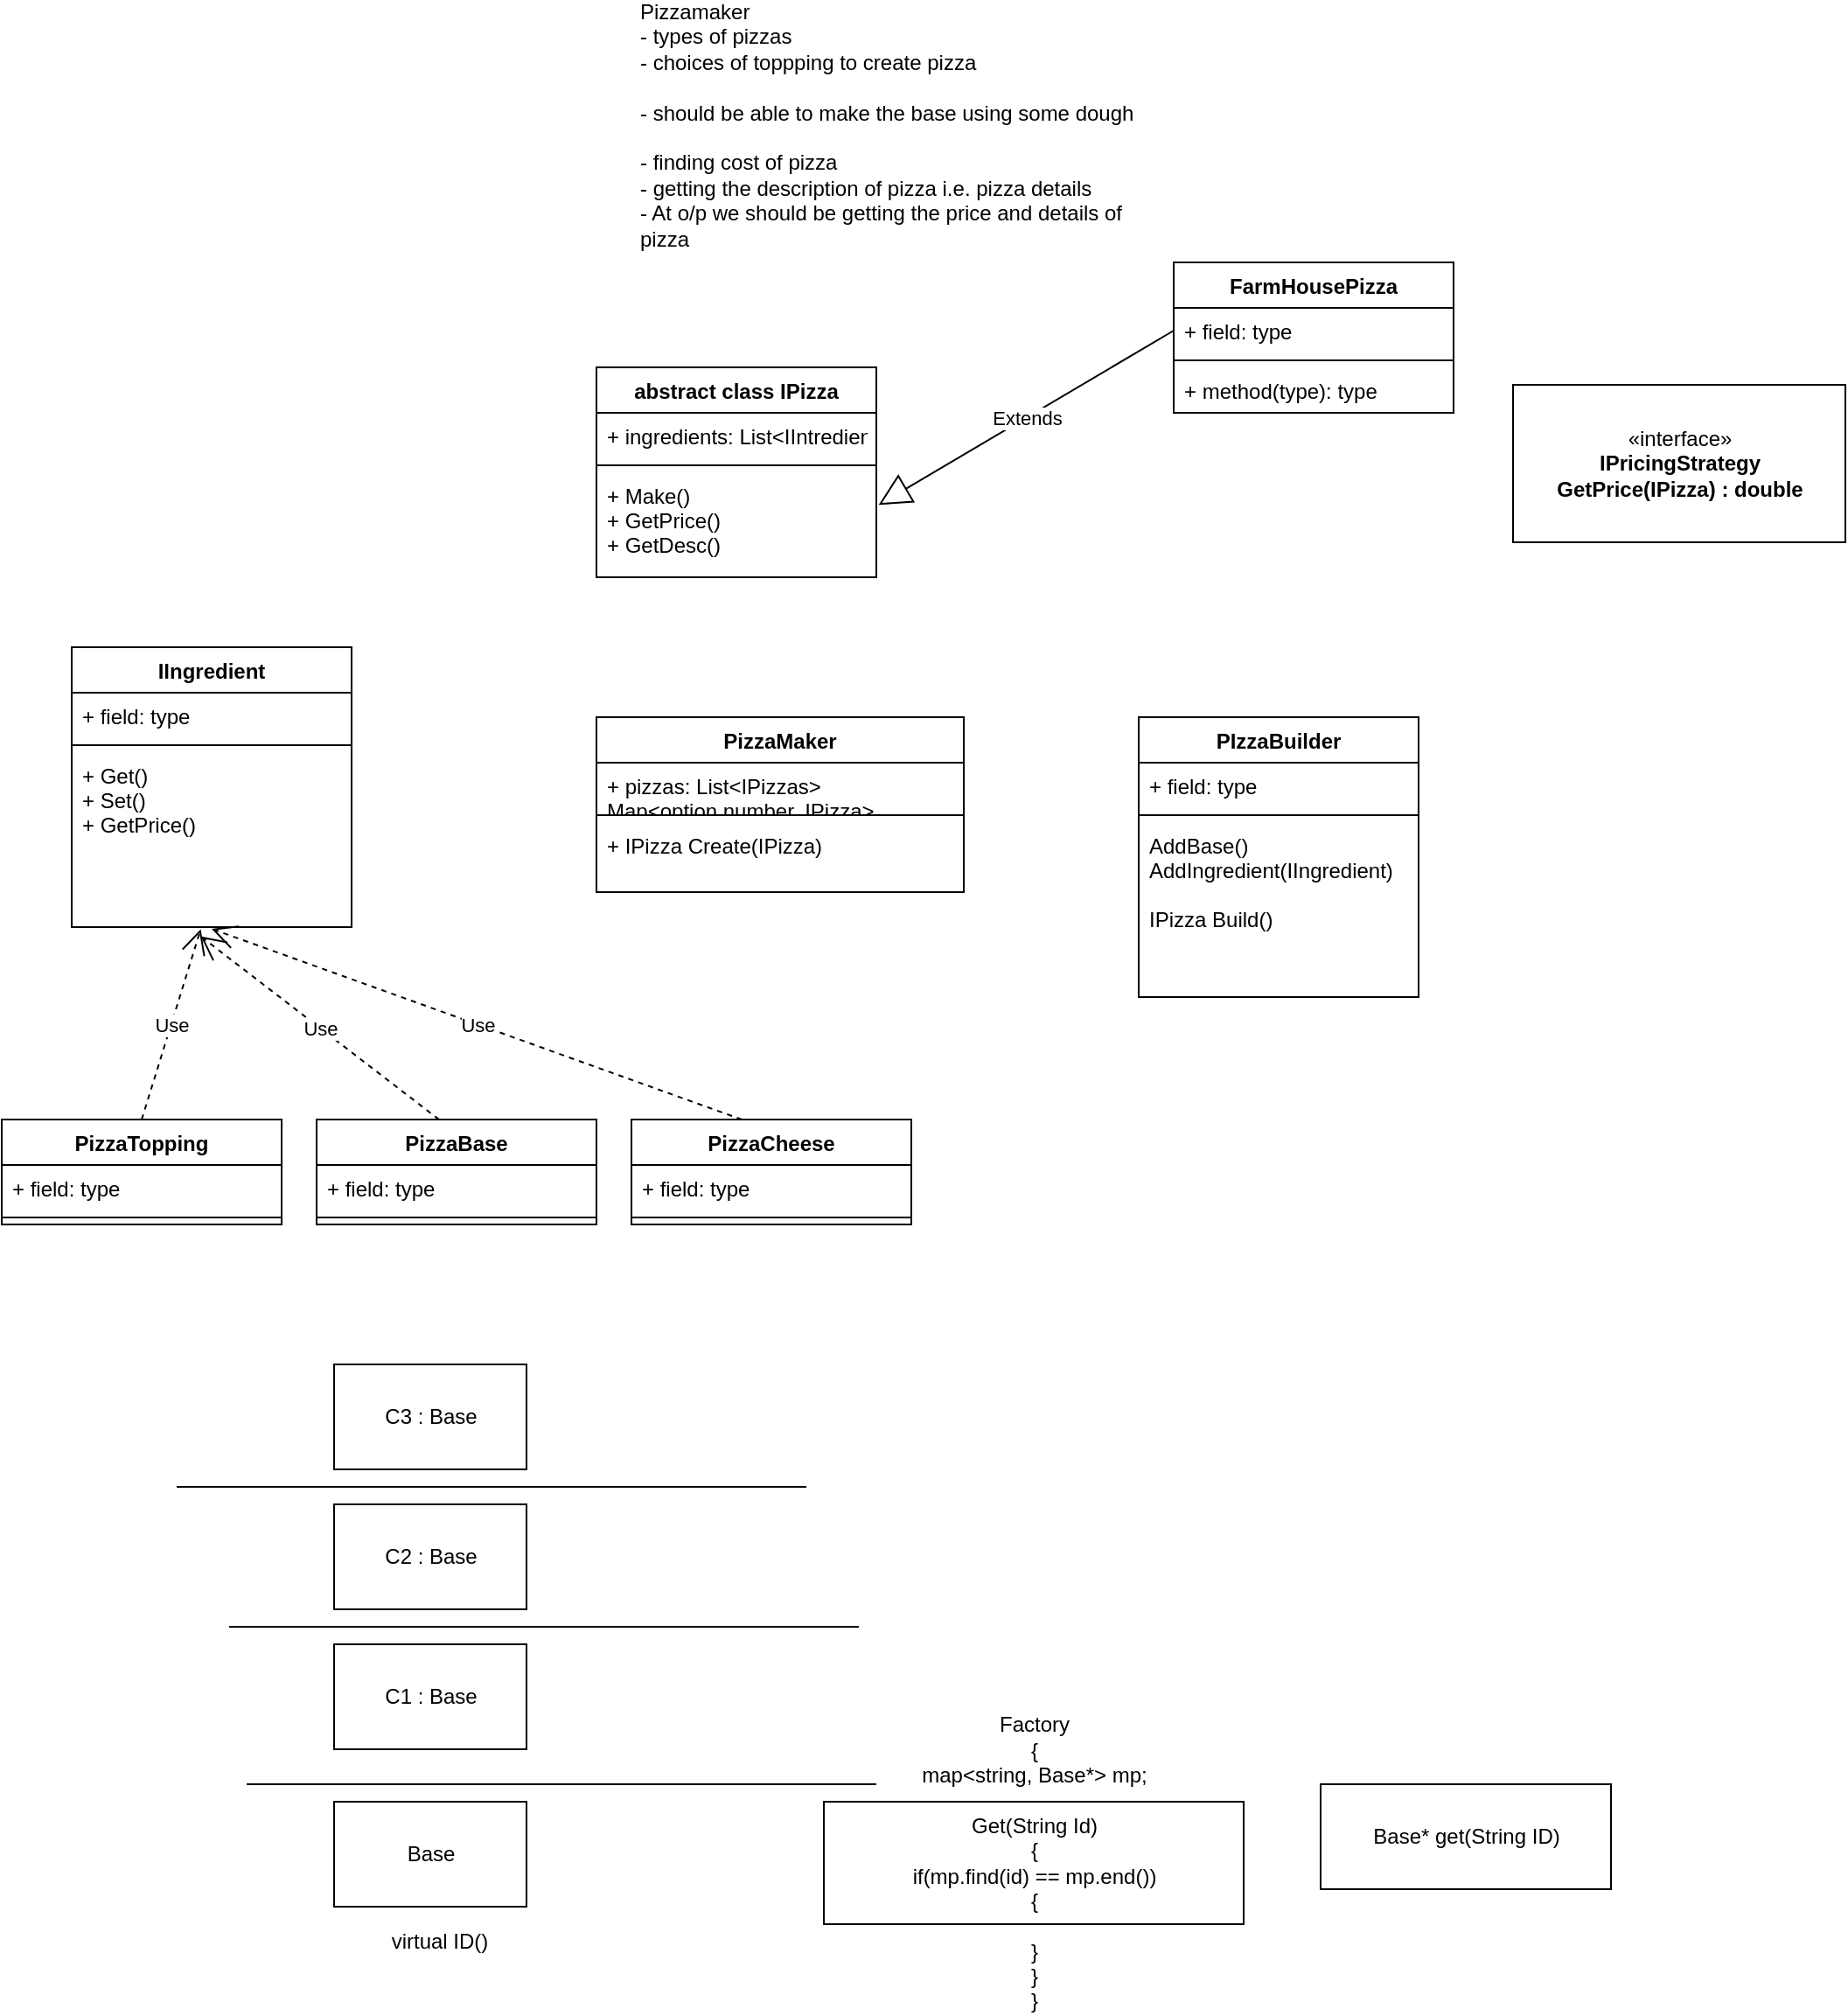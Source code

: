 <mxfile version="14.9.6" type="github">
  <diagram id="C5RBs43oDa-KdzZeNtuy" name="Page-1">
    <mxGraphModel dx="2012" dy="603" grid="1" gridSize="10" guides="1" tooltips="1" connect="1" arrows="1" fold="1" page="1" pageScale="1" pageWidth="827" pageHeight="1169" math="0" shadow="0">
      <root>
        <mxCell id="WIyWlLk6GJQsqaUBKTNV-0" />
        <mxCell id="WIyWlLk6GJQsqaUBKTNV-1" parent="WIyWlLk6GJQsqaUBKTNV-0" />
        <mxCell id="H3H_tEZ85ApfrO30SGfh-0" value="Pizzamaker&lt;br&gt;- types of pizzas &lt;br&gt;- choices of toppping to create pizza&lt;br&gt;&lt;br&gt;- should be able to make the base using some dough&lt;br&gt;&lt;br&gt;- finding cost of pizza&lt;br&gt;&lt;div&gt;- getting the description of pizza i.e. pizza details&lt;/div&gt;&lt;div&gt;- At o/p we should be getting the price and details of pizza&lt;br&gt;&lt;/div&gt;" style="text;html=1;strokeColor=none;fillColor=none;spacing=5;spacingTop=-20;whiteSpace=wrap;overflow=hidden;rounded=0;" vertex="1" parent="WIyWlLk6GJQsqaUBKTNV-1">
          <mxGeometry x="-280" y="20" width="310" height="150" as="geometry" />
        </mxCell>
        <mxCell id="H3H_tEZ85ApfrO30SGfh-1" value="abstract class IPizza" style="swimlane;fontStyle=1;align=center;verticalAlign=top;childLayout=stackLayout;horizontal=1;startSize=26;horizontalStack=0;resizeParent=1;resizeParentMax=0;resizeLast=0;collapsible=1;marginBottom=0;" vertex="1" parent="WIyWlLk6GJQsqaUBKTNV-1">
          <mxGeometry x="-300" y="220" width="160" height="120" as="geometry" />
        </mxCell>
        <mxCell id="H3H_tEZ85ApfrO30SGfh-2" value="+  ingredients: List&lt;IIntredient&gt;" style="text;strokeColor=none;fillColor=none;align=left;verticalAlign=top;spacingLeft=4;spacingRight=4;overflow=hidden;rotatable=0;points=[[0,0.5],[1,0.5]];portConstraint=eastwest;" vertex="1" parent="H3H_tEZ85ApfrO30SGfh-1">
          <mxGeometry y="26" width="160" height="26" as="geometry" />
        </mxCell>
        <mxCell id="H3H_tEZ85ApfrO30SGfh-3" value="" style="line;strokeWidth=1;fillColor=none;align=left;verticalAlign=middle;spacingTop=-1;spacingLeft=3;spacingRight=3;rotatable=0;labelPosition=right;points=[];portConstraint=eastwest;" vertex="1" parent="H3H_tEZ85ApfrO30SGfh-1">
          <mxGeometry y="52" width="160" height="8" as="geometry" />
        </mxCell>
        <mxCell id="H3H_tEZ85ApfrO30SGfh-4" value="+ Make()&#xa;+ GetPrice()&#xa;+ GetDesc()&#xa;&#xa;&#xa;" style="text;strokeColor=none;fillColor=none;align=left;verticalAlign=top;spacingLeft=4;spacingRight=4;overflow=hidden;rotatable=0;points=[[0,0.5],[1,0.5]];portConstraint=eastwest;" vertex="1" parent="H3H_tEZ85ApfrO30SGfh-1">
          <mxGeometry y="60" width="160" height="60" as="geometry" />
        </mxCell>
        <mxCell id="H3H_tEZ85ApfrO30SGfh-5" value="«interface»&lt;br&gt;&lt;div&gt;&lt;b&gt;IPricingStrategy&lt;/b&gt;&lt;/div&gt;&lt;div&gt;&lt;b&gt;GetPrice(IPizza) : double&lt;br&gt;&lt;/b&gt;&lt;/div&gt;" style="html=1;" vertex="1" parent="WIyWlLk6GJQsqaUBKTNV-1">
          <mxGeometry x="224" y="230" width="190" height="90" as="geometry" />
        </mxCell>
        <mxCell id="H3H_tEZ85ApfrO30SGfh-6" value="IIngredient" style="swimlane;fontStyle=1;align=center;verticalAlign=top;childLayout=stackLayout;horizontal=1;startSize=26;horizontalStack=0;resizeParent=1;resizeParentMax=0;resizeLast=0;collapsible=1;marginBottom=0;" vertex="1" parent="WIyWlLk6GJQsqaUBKTNV-1">
          <mxGeometry x="-600" y="380" width="160" height="160" as="geometry" />
        </mxCell>
        <mxCell id="H3H_tEZ85ApfrO30SGfh-7" value="+ field: type" style="text;strokeColor=none;fillColor=none;align=left;verticalAlign=top;spacingLeft=4;spacingRight=4;overflow=hidden;rotatable=0;points=[[0,0.5],[1,0.5]];portConstraint=eastwest;" vertex="1" parent="H3H_tEZ85ApfrO30SGfh-6">
          <mxGeometry y="26" width="160" height="26" as="geometry" />
        </mxCell>
        <mxCell id="H3H_tEZ85ApfrO30SGfh-8" value="" style="line;strokeWidth=1;fillColor=none;align=left;verticalAlign=middle;spacingTop=-1;spacingLeft=3;spacingRight=3;rotatable=0;labelPosition=right;points=[];portConstraint=eastwest;" vertex="1" parent="H3H_tEZ85ApfrO30SGfh-6">
          <mxGeometry y="52" width="160" height="8" as="geometry" />
        </mxCell>
        <mxCell id="H3H_tEZ85ApfrO30SGfh-9" value="+ Get()&#xa;+ Set()&#xa;+ GetPrice()&#xa;&#xa;&#xa;" style="text;strokeColor=none;fillColor=none;align=left;verticalAlign=top;spacingLeft=4;spacingRight=4;overflow=hidden;rotatable=0;points=[[0,0.5],[1,0.5]];portConstraint=eastwest;" vertex="1" parent="H3H_tEZ85ApfrO30SGfh-6">
          <mxGeometry y="60" width="160" height="100" as="geometry" />
        </mxCell>
        <mxCell id="H3H_tEZ85ApfrO30SGfh-11" value="PizzaTopping" style="swimlane;fontStyle=1;align=center;verticalAlign=top;childLayout=stackLayout;horizontal=1;startSize=26;horizontalStack=0;resizeParent=1;resizeParentMax=0;resizeLast=0;collapsible=1;marginBottom=0;" vertex="1" parent="WIyWlLk6GJQsqaUBKTNV-1">
          <mxGeometry x="-640" y="650" width="160" height="60" as="geometry" />
        </mxCell>
        <mxCell id="H3H_tEZ85ApfrO30SGfh-12" value="+ field: type" style="text;strokeColor=none;fillColor=none;align=left;verticalAlign=top;spacingLeft=4;spacingRight=4;overflow=hidden;rotatable=0;points=[[0,0.5],[1,0.5]];portConstraint=eastwest;" vertex="1" parent="H3H_tEZ85ApfrO30SGfh-11">
          <mxGeometry y="26" width="160" height="26" as="geometry" />
        </mxCell>
        <mxCell id="H3H_tEZ85ApfrO30SGfh-13" value="" style="line;strokeWidth=1;fillColor=none;align=left;verticalAlign=middle;spacingTop=-1;spacingLeft=3;spacingRight=3;rotatable=0;labelPosition=right;points=[];portConstraint=eastwest;" vertex="1" parent="H3H_tEZ85ApfrO30SGfh-11">
          <mxGeometry y="52" width="160" height="8" as="geometry" />
        </mxCell>
        <mxCell id="H3H_tEZ85ApfrO30SGfh-15" value="PizzaBase" style="swimlane;fontStyle=1;align=center;verticalAlign=top;childLayout=stackLayout;horizontal=1;startSize=26;horizontalStack=0;resizeParent=1;resizeParentMax=0;resizeLast=0;collapsible=1;marginBottom=0;" vertex="1" parent="WIyWlLk6GJQsqaUBKTNV-1">
          <mxGeometry x="-460" y="650" width="160" height="60" as="geometry" />
        </mxCell>
        <mxCell id="H3H_tEZ85ApfrO30SGfh-16" value="+ field: type" style="text;strokeColor=none;fillColor=none;align=left;verticalAlign=top;spacingLeft=4;spacingRight=4;overflow=hidden;rotatable=0;points=[[0,0.5],[1,0.5]];portConstraint=eastwest;" vertex="1" parent="H3H_tEZ85ApfrO30SGfh-15">
          <mxGeometry y="26" width="160" height="26" as="geometry" />
        </mxCell>
        <mxCell id="H3H_tEZ85ApfrO30SGfh-17" value="" style="line;strokeWidth=1;fillColor=none;align=left;verticalAlign=middle;spacingTop=-1;spacingLeft=3;spacingRight=3;rotatable=0;labelPosition=right;points=[];portConstraint=eastwest;" vertex="1" parent="H3H_tEZ85ApfrO30SGfh-15">
          <mxGeometry y="52" width="160" height="8" as="geometry" />
        </mxCell>
        <mxCell id="H3H_tEZ85ApfrO30SGfh-18" value="PizzaCheese" style="swimlane;fontStyle=1;align=center;verticalAlign=top;childLayout=stackLayout;horizontal=1;startSize=26;horizontalStack=0;resizeParent=1;resizeParentMax=0;resizeLast=0;collapsible=1;marginBottom=0;" vertex="1" parent="WIyWlLk6GJQsqaUBKTNV-1">
          <mxGeometry x="-280" y="650" width="160" height="60" as="geometry" />
        </mxCell>
        <mxCell id="H3H_tEZ85ApfrO30SGfh-19" value="+ field: type" style="text;strokeColor=none;fillColor=none;align=left;verticalAlign=top;spacingLeft=4;spacingRight=4;overflow=hidden;rotatable=0;points=[[0,0.5],[1,0.5]];portConstraint=eastwest;" vertex="1" parent="H3H_tEZ85ApfrO30SGfh-18">
          <mxGeometry y="26" width="160" height="26" as="geometry" />
        </mxCell>
        <mxCell id="H3H_tEZ85ApfrO30SGfh-20" value="" style="line;strokeWidth=1;fillColor=none;align=left;verticalAlign=middle;spacingTop=-1;spacingLeft=3;spacingRight=3;rotatable=0;labelPosition=right;points=[];portConstraint=eastwest;" vertex="1" parent="H3H_tEZ85ApfrO30SGfh-18">
          <mxGeometry y="52" width="160" height="8" as="geometry" />
        </mxCell>
        <mxCell id="H3H_tEZ85ApfrO30SGfh-21" value="Use" style="endArrow=open;endSize=12;dashed=1;html=1;entryX=0.461;entryY=1.012;entryDx=0;entryDy=0;entryPerimeter=0;" edge="1" parent="WIyWlLk6GJQsqaUBKTNV-1" target="H3H_tEZ85ApfrO30SGfh-9">
          <mxGeometry width="160" relative="1" as="geometry">
            <mxPoint x="-560" y="650" as="sourcePoint" />
            <mxPoint x="-400" y="650" as="targetPoint" />
          </mxGeometry>
        </mxCell>
        <mxCell id="H3H_tEZ85ApfrO30SGfh-23" value="Use" style="endArrow=open;endSize=12;dashed=1;html=1;entryX=0.461;entryY=1.053;entryDx=0;entryDy=0;entryPerimeter=0;" edge="1" parent="WIyWlLk6GJQsqaUBKTNV-1" target="H3H_tEZ85ApfrO30SGfh-9">
          <mxGeometry width="160" relative="1" as="geometry">
            <mxPoint x="-390" y="650" as="sourcePoint" />
            <mxPoint x="-356.24" y="541.2" as="targetPoint" />
          </mxGeometry>
        </mxCell>
        <mxCell id="H3H_tEZ85ApfrO30SGfh-24" value="Use" style="endArrow=open;endSize=12;dashed=1;html=1;" edge="1" parent="WIyWlLk6GJQsqaUBKTNV-1">
          <mxGeometry width="160" relative="1" as="geometry">
            <mxPoint x="-216.88" y="650" as="sourcePoint" />
            <mxPoint x="-520" y="541" as="targetPoint" />
          </mxGeometry>
        </mxCell>
        <mxCell id="H3H_tEZ85ApfrO30SGfh-25" value="PizzaMaker" style="swimlane;fontStyle=1;align=center;verticalAlign=top;childLayout=stackLayout;horizontal=1;startSize=26;horizontalStack=0;resizeParent=1;resizeParentMax=0;resizeLast=0;collapsible=1;marginBottom=0;" vertex="1" parent="WIyWlLk6GJQsqaUBKTNV-1">
          <mxGeometry x="-300" y="420" width="210" height="100" as="geometry" />
        </mxCell>
        <mxCell id="H3H_tEZ85ApfrO30SGfh-26" value="+ pizzas: List&lt;IPizzas&gt;&#xa;Map&lt;option number, IPizza&gt;&#xa;&#xa;&#xa;" style="text;strokeColor=none;fillColor=none;align=left;verticalAlign=top;spacingLeft=4;spacingRight=4;overflow=hidden;rotatable=0;points=[[0,0.5],[1,0.5]];portConstraint=eastwest;" vertex="1" parent="H3H_tEZ85ApfrO30SGfh-25">
          <mxGeometry y="26" width="210" height="26" as="geometry" />
        </mxCell>
        <mxCell id="H3H_tEZ85ApfrO30SGfh-27" value="" style="line;strokeWidth=1;fillColor=none;align=left;verticalAlign=middle;spacingTop=-1;spacingLeft=3;spacingRight=3;rotatable=0;labelPosition=right;points=[];portConstraint=eastwest;" vertex="1" parent="H3H_tEZ85ApfrO30SGfh-25">
          <mxGeometry y="52" width="210" height="8" as="geometry" />
        </mxCell>
        <mxCell id="H3H_tEZ85ApfrO30SGfh-28" value="+ IPizza Create(IPizza)" style="text;strokeColor=none;fillColor=none;align=left;verticalAlign=top;spacingLeft=4;spacingRight=4;overflow=hidden;rotatable=0;points=[[0,0.5],[1,0.5]];portConstraint=eastwest;" vertex="1" parent="H3H_tEZ85ApfrO30SGfh-25">
          <mxGeometry y="60" width="210" height="40" as="geometry" />
        </mxCell>
        <mxCell id="H3H_tEZ85ApfrO30SGfh-29" value="FarmHousePizza" style="swimlane;fontStyle=1;align=center;verticalAlign=top;childLayout=stackLayout;horizontal=1;startSize=26;horizontalStack=0;resizeParent=1;resizeParentMax=0;resizeLast=0;collapsible=1;marginBottom=0;" vertex="1" parent="WIyWlLk6GJQsqaUBKTNV-1">
          <mxGeometry x="30" y="160" width="160" height="86" as="geometry" />
        </mxCell>
        <mxCell id="H3H_tEZ85ApfrO30SGfh-30" value="+ field: type" style="text;strokeColor=none;fillColor=none;align=left;verticalAlign=top;spacingLeft=4;spacingRight=4;overflow=hidden;rotatable=0;points=[[0,0.5],[1,0.5]];portConstraint=eastwest;" vertex="1" parent="H3H_tEZ85ApfrO30SGfh-29">
          <mxGeometry y="26" width="160" height="26" as="geometry" />
        </mxCell>
        <mxCell id="H3H_tEZ85ApfrO30SGfh-31" value="" style="line;strokeWidth=1;fillColor=none;align=left;verticalAlign=middle;spacingTop=-1;spacingLeft=3;spacingRight=3;rotatable=0;labelPosition=right;points=[];portConstraint=eastwest;" vertex="1" parent="H3H_tEZ85ApfrO30SGfh-29">
          <mxGeometry y="52" width="160" height="8" as="geometry" />
        </mxCell>
        <mxCell id="H3H_tEZ85ApfrO30SGfh-32" value="+ method(type): type" style="text;strokeColor=none;fillColor=none;align=left;verticalAlign=top;spacingLeft=4;spacingRight=4;overflow=hidden;rotatable=0;points=[[0,0.5],[1,0.5]];portConstraint=eastwest;" vertex="1" parent="H3H_tEZ85ApfrO30SGfh-29">
          <mxGeometry y="60" width="160" height="26" as="geometry" />
        </mxCell>
        <mxCell id="H3H_tEZ85ApfrO30SGfh-33" value="Extends" style="endArrow=block;endSize=16;endFill=0;html=1;entryX=1.008;entryY=0.311;entryDx=0;entryDy=0;entryPerimeter=0;exitX=0;exitY=0.5;exitDx=0;exitDy=0;" edge="1" parent="WIyWlLk6GJQsqaUBKTNV-1" source="H3H_tEZ85ApfrO30SGfh-30" target="H3H_tEZ85ApfrO30SGfh-4">
          <mxGeometry width="160" relative="1" as="geometry">
            <mxPoint x="-20" y="310" as="sourcePoint" />
            <mxPoint x="140" y="310" as="targetPoint" />
          </mxGeometry>
        </mxCell>
        <mxCell id="H3H_tEZ85ApfrO30SGfh-34" value="PIzzaBuilder" style="swimlane;fontStyle=1;align=center;verticalAlign=top;childLayout=stackLayout;horizontal=1;startSize=26;horizontalStack=0;resizeParent=1;resizeParentMax=0;resizeLast=0;collapsible=1;marginBottom=0;" vertex="1" parent="WIyWlLk6GJQsqaUBKTNV-1">
          <mxGeometry x="10" y="420" width="160" height="160" as="geometry" />
        </mxCell>
        <mxCell id="H3H_tEZ85ApfrO30SGfh-35" value="+ field: type" style="text;strokeColor=none;fillColor=none;align=left;verticalAlign=top;spacingLeft=4;spacingRight=4;overflow=hidden;rotatable=0;points=[[0,0.5],[1,0.5]];portConstraint=eastwest;" vertex="1" parent="H3H_tEZ85ApfrO30SGfh-34">
          <mxGeometry y="26" width="160" height="26" as="geometry" />
        </mxCell>
        <mxCell id="H3H_tEZ85ApfrO30SGfh-36" value="" style="line;strokeWidth=1;fillColor=none;align=left;verticalAlign=middle;spacingTop=-1;spacingLeft=3;spacingRight=3;rotatable=0;labelPosition=right;points=[];portConstraint=eastwest;" vertex="1" parent="H3H_tEZ85ApfrO30SGfh-34">
          <mxGeometry y="52" width="160" height="8" as="geometry" />
        </mxCell>
        <mxCell id="H3H_tEZ85ApfrO30SGfh-37" value="AddBase()&#xa;AddIngredient(IIngredient)&#xa;&#xa;IPizza Build()&#xa;&#xa;" style="text;strokeColor=none;fillColor=none;align=left;verticalAlign=top;spacingLeft=4;spacingRight=4;overflow=hidden;rotatable=0;points=[[0,0.5],[1,0.5]];portConstraint=eastwest;" vertex="1" parent="H3H_tEZ85ApfrO30SGfh-34">
          <mxGeometry y="60" width="160" height="100" as="geometry" />
        </mxCell>
        <mxCell id="H3H_tEZ85ApfrO30SGfh-40" value="C3 : Base" style="html=1;" vertex="1" parent="WIyWlLk6GJQsqaUBKTNV-1">
          <mxGeometry x="-450" y="790" width="110" height="60" as="geometry" />
        </mxCell>
        <mxCell id="H3H_tEZ85ApfrO30SGfh-41" value="C2 : Base" style="html=1;" vertex="1" parent="WIyWlLk6GJQsqaUBKTNV-1">
          <mxGeometry x="-450" y="870" width="110" height="60" as="geometry" />
        </mxCell>
        <mxCell id="H3H_tEZ85ApfrO30SGfh-42" value="C1 : Base" style="html=1;" vertex="1" parent="WIyWlLk6GJQsqaUBKTNV-1">
          <mxGeometry x="-450" y="950" width="110" height="60" as="geometry" />
        </mxCell>
        <mxCell id="H3H_tEZ85ApfrO30SGfh-43" value="Base" style="html=1;" vertex="1" parent="WIyWlLk6GJQsqaUBKTNV-1">
          <mxGeometry x="-450" y="1040" width="110" height="60" as="geometry" />
        </mxCell>
        <mxCell id="H3H_tEZ85ApfrO30SGfh-44" value="virtual ID()" style="text;html=1;align=center;verticalAlign=middle;resizable=0;points=[];autosize=1;strokeColor=none;" vertex="1" parent="WIyWlLk6GJQsqaUBKTNV-1">
          <mxGeometry x="-425" y="1110" width="70" height="20" as="geometry" />
        </mxCell>
        <mxCell id="H3H_tEZ85ApfrO30SGfh-45" value="Base* get(String ID)" style="html=1;" vertex="1" parent="WIyWlLk6GJQsqaUBKTNV-1">
          <mxGeometry x="114" y="1030" width="166" height="60" as="geometry" />
        </mxCell>
        <mxCell id="H3H_tEZ85ApfrO30SGfh-46" value="" style="endArrow=none;html=1;" edge="1" parent="WIyWlLk6GJQsqaUBKTNV-1">
          <mxGeometry width="50" height="50" relative="1" as="geometry">
            <mxPoint x="-500" y="1030" as="sourcePoint" />
            <mxPoint x="-140" y="1030" as="targetPoint" />
          </mxGeometry>
        </mxCell>
        <mxCell id="H3H_tEZ85ApfrO30SGfh-47" value="" style="endArrow=none;html=1;" edge="1" parent="WIyWlLk6GJQsqaUBKTNV-1">
          <mxGeometry width="50" height="50" relative="1" as="geometry">
            <mxPoint x="-510" y="940" as="sourcePoint" />
            <mxPoint x="-150.0" y="940" as="targetPoint" />
          </mxGeometry>
        </mxCell>
        <mxCell id="H3H_tEZ85ApfrO30SGfh-48" value="" style="endArrow=none;html=1;" edge="1" parent="WIyWlLk6GJQsqaUBKTNV-1">
          <mxGeometry width="50" height="50" relative="1" as="geometry">
            <mxPoint x="-540" y="860" as="sourcePoint" />
            <mxPoint x="-180.0" y="860" as="targetPoint" />
          </mxGeometry>
        </mxCell>
        <mxCell id="H3H_tEZ85ApfrO30SGfh-49" value="&lt;div&gt;Factory&lt;/div&gt;&lt;div&gt;{&lt;/div&gt;&lt;div&gt;map&amp;lt;string, Base*&amp;gt; mp;&lt;/div&gt;&lt;div&gt;&lt;br&gt;&lt;/div&gt;&lt;div&gt;Get(String Id)&lt;/div&gt;&lt;div&gt;{&lt;/div&gt;&lt;div&gt;if(mp.find(id) == mp.end())&lt;/div&gt;&lt;div&gt;{&lt;/div&gt;&lt;div&gt;&lt;br&gt;&lt;/div&gt;&lt;div&gt;}&lt;br&gt;&lt;/div&gt;&lt;div&gt;}&lt;br&gt;&lt;/div&gt;&lt;div&gt;}&lt;br&gt;&lt;/div&gt;" style="html=1;" vertex="1" parent="WIyWlLk6GJQsqaUBKTNV-1">
          <mxGeometry x="-170" y="1040" width="240" height="70" as="geometry" />
        </mxCell>
      </root>
    </mxGraphModel>
  </diagram>
</mxfile>
